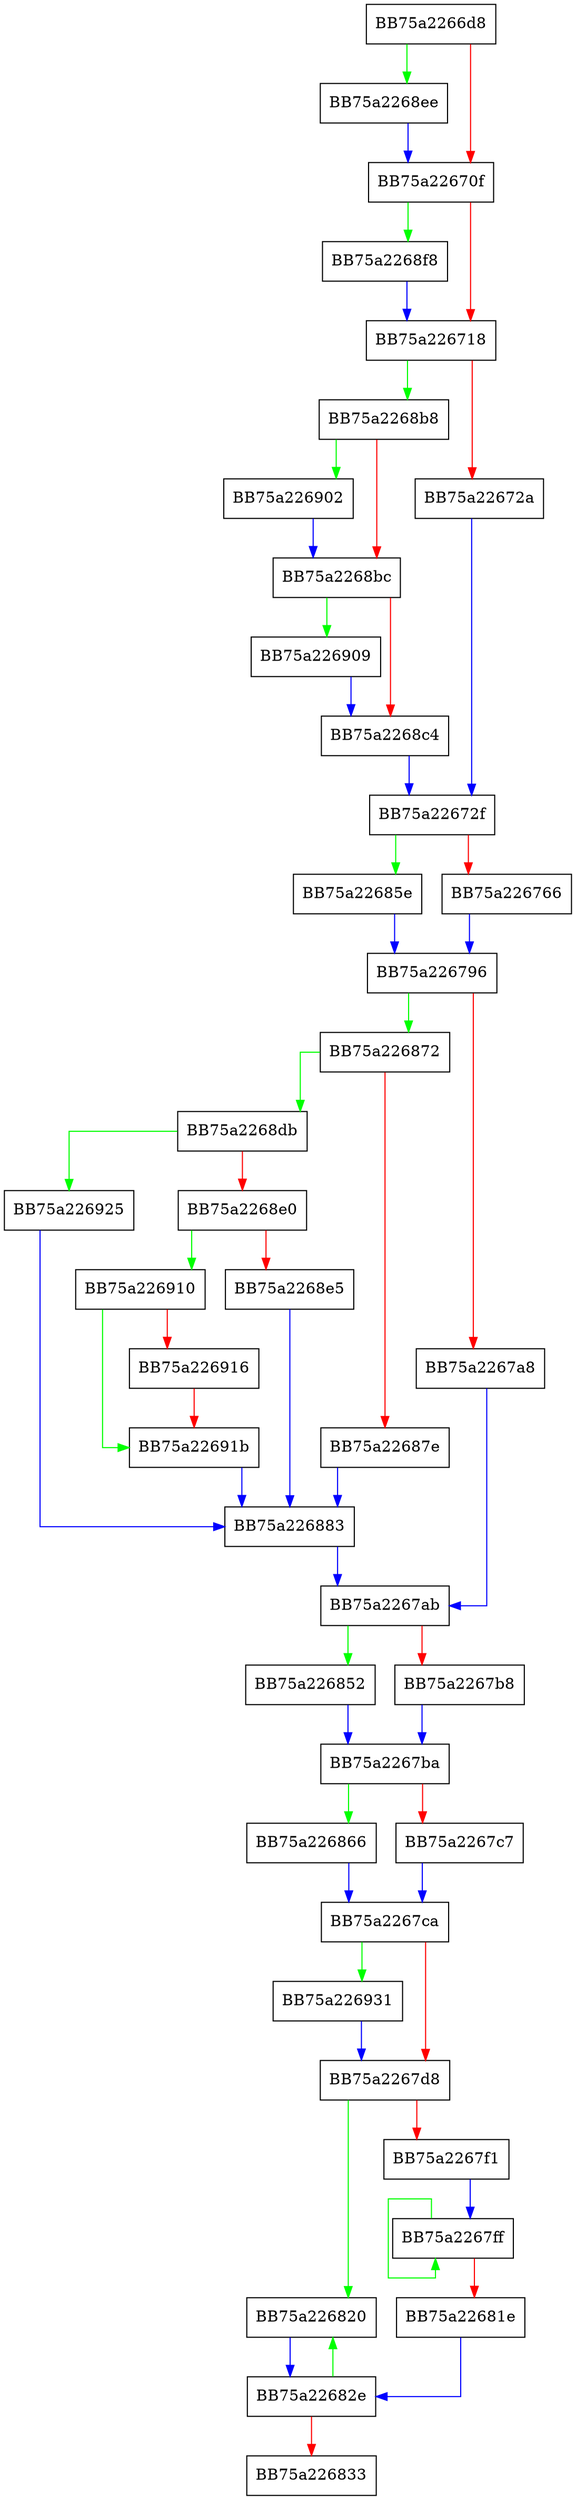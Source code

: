 digraph get_iinfo_x32 {
  node [shape="box"];
  graph [splines=ortho];
  BB75a2266d8 -> BB75a2268ee [color="green"];
  BB75a2266d8 -> BB75a22670f [color="red"];
  BB75a22670f -> BB75a2268f8 [color="green"];
  BB75a22670f -> BB75a226718 [color="red"];
  BB75a226718 -> BB75a2268b8 [color="green"];
  BB75a226718 -> BB75a22672a [color="red"];
  BB75a22672a -> BB75a22672f [color="blue"];
  BB75a22672f -> BB75a22685e [color="green"];
  BB75a22672f -> BB75a226766 [color="red"];
  BB75a226766 -> BB75a226796 [color="blue"];
  BB75a226796 -> BB75a226872 [color="green"];
  BB75a226796 -> BB75a2267a8 [color="red"];
  BB75a2267a8 -> BB75a2267ab [color="blue"];
  BB75a2267ab -> BB75a226852 [color="green"];
  BB75a2267ab -> BB75a2267b8 [color="red"];
  BB75a2267b8 -> BB75a2267ba [color="blue"];
  BB75a2267ba -> BB75a226866 [color="green"];
  BB75a2267ba -> BB75a2267c7 [color="red"];
  BB75a2267c7 -> BB75a2267ca [color="blue"];
  BB75a2267ca -> BB75a226931 [color="green"];
  BB75a2267ca -> BB75a2267d8 [color="red"];
  BB75a2267d8 -> BB75a226820 [color="green"];
  BB75a2267d8 -> BB75a2267f1 [color="red"];
  BB75a2267f1 -> BB75a2267ff [color="blue"];
  BB75a2267ff -> BB75a2267ff [color="green"];
  BB75a2267ff -> BB75a22681e [color="red"];
  BB75a22681e -> BB75a22682e [color="blue"];
  BB75a226820 -> BB75a22682e [color="blue"];
  BB75a22682e -> BB75a226820 [color="green"];
  BB75a22682e -> BB75a226833 [color="red"];
  BB75a226852 -> BB75a2267ba [color="blue"];
  BB75a22685e -> BB75a226796 [color="blue"];
  BB75a226866 -> BB75a2267ca [color="blue"];
  BB75a226872 -> BB75a2268db [color="green"];
  BB75a226872 -> BB75a22687e [color="red"];
  BB75a22687e -> BB75a226883 [color="blue"];
  BB75a226883 -> BB75a2267ab [color="blue"];
  BB75a2268b8 -> BB75a226902 [color="green"];
  BB75a2268b8 -> BB75a2268bc [color="red"];
  BB75a2268bc -> BB75a226909 [color="green"];
  BB75a2268bc -> BB75a2268c4 [color="red"];
  BB75a2268c4 -> BB75a22672f [color="blue"];
  BB75a2268db -> BB75a226925 [color="green"];
  BB75a2268db -> BB75a2268e0 [color="red"];
  BB75a2268e0 -> BB75a226910 [color="green"];
  BB75a2268e0 -> BB75a2268e5 [color="red"];
  BB75a2268e5 -> BB75a226883 [color="blue"];
  BB75a2268ee -> BB75a22670f [color="blue"];
  BB75a2268f8 -> BB75a226718 [color="blue"];
  BB75a226902 -> BB75a2268bc [color="blue"];
  BB75a226909 -> BB75a2268c4 [color="blue"];
  BB75a226910 -> BB75a22691b [color="green"];
  BB75a226910 -> BB75a226916 [color="red"];
  BB75a226916 -> BB75a22691b [color="red"];
  BB75a22691b -> BB75a226883 [color="blue"];
  BB75a226925 -> BB75a226883 [color="blue"];
  BB75a226931 -> BB75a2267d8 [color="blue"];
}